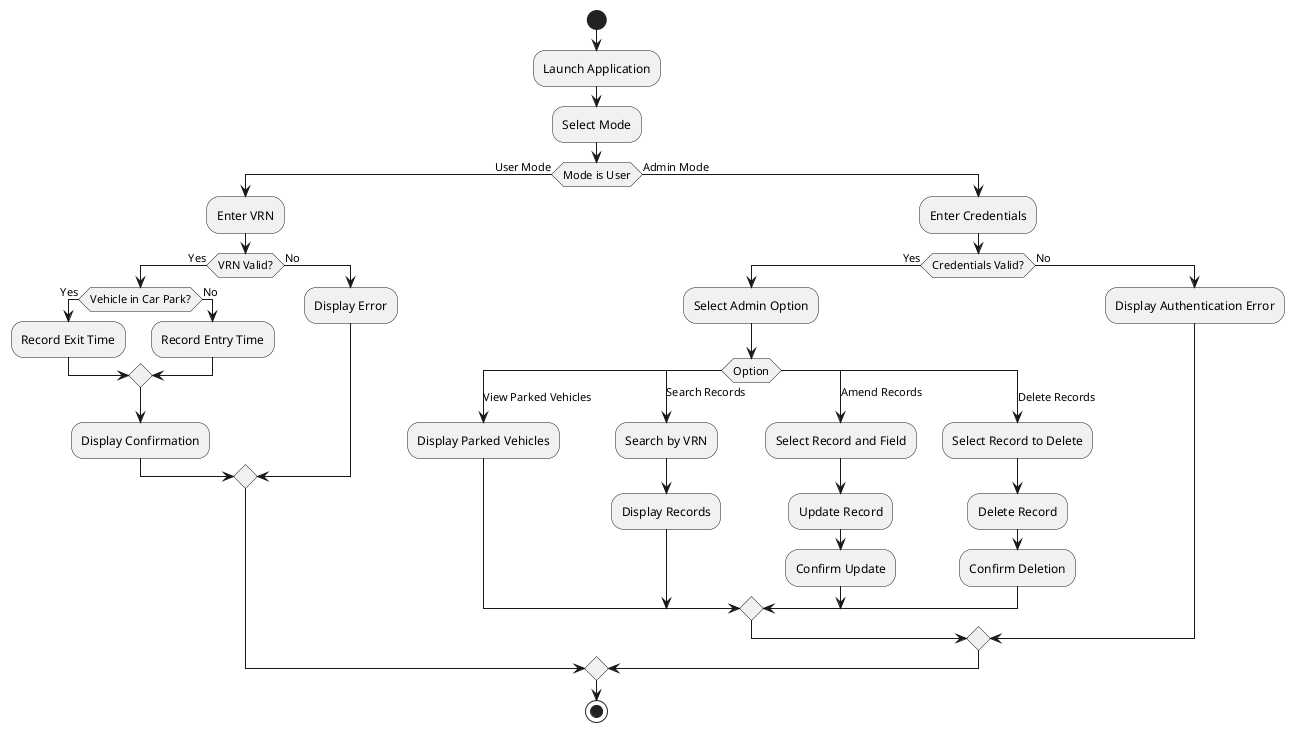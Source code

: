 @startuml activity
start
:Launch Application;
:Select Mode;
if (Mode is User) then (User Mode)
    :Enter VRN;
    if (VRN Valid?) then (Yes)
        if (Vehicle in Car Park?) then (Yes)
            :Record Exit Time;
        else (No)
            :Record Entry Time;
        endif
        :Display Confirmation;
    else (No)
        :Display Error;
    endif
else (Admin Mode)
    :Enter Credentials;
    if (Credentials Valid?) then (Yes)
        :Select Admin Option;
        switch (Option)
        case (View Parked Vehicles)
            :Display Parked Vehicles;
        case (Search Records)
            :Search by VRN;
            :Display Records;
        case (Amend Records)
            :Select Record and Field;
            :Update Record;
            :Confirm Update;
        case (Delete Records)
            :Select Record to Delete;
            :Delete Record;
            :Confirm Deletion;
        endswitch
    else (No)
        :Display Authentication Error;
    endif
endif
stop
@enduml
